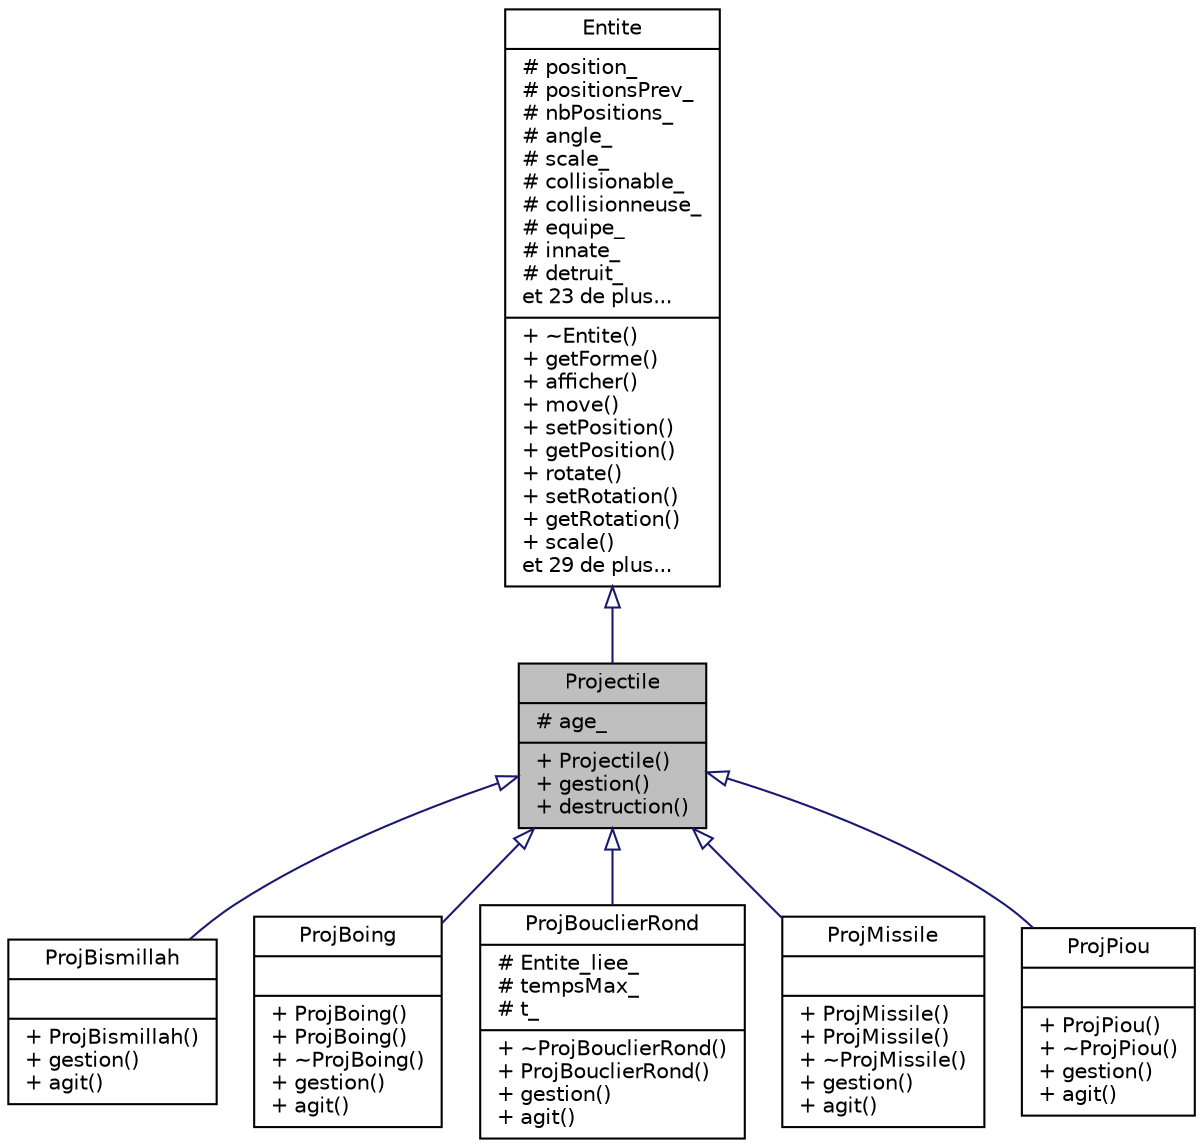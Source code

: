 digraph "Projectile"
{
 // INTERACTIVE_SVG=YES
  edge [fontname="Helvetica",fontsize="10",labelfontname="Helvetica",labelfontsize="10"];
  node [fontname="Helvetica",fontsize="10",shape=record];
  Node0 [label="{Projectile\n|# age_\l|+ Projectile()\l+ gestion()\l+ destruction()\l}",height=0.2,width=0.4,color="black", fillcolor="grey75", style="filled", fontcolor="black"];
  Node1 -> Node0 [dir="back",color="midnightblue",fontsize="10",style="solid",arrowtail="onormal"];
  Node1 [label="{Entite\n|# position_\l# positionsPrev_\l# nbPositions_\l# angle_\l# scale_\l# collisionable_\l# collisionneuse_\l# equipe_\l# innate_\l# detruit_\let 23 de plus...\l|+ ~Entite()\l+ getForme()\l+ afficher()\l+ move()\l+ setPosition()\l+ getPosition()\l+ rotate()\l+ setRotation()\l+ getRotation()\l+ scale()\let 29 de plus...\l}",height=0.2,width=0.4,color="black", fillcolor="white", style="filled",URL="$class_entite.html",tooltip="Classe virtuelle qui définit une entité "];
  Node0 -> Node2 [dir="back",color="midnightblue",fontsize="10",style="solid",arrowtail="onormal"];
  Node2 [label="{ProjBismillah\n||+ ProjBismillah()\l+ gestion()\l+ agit()\l}",height=0.2,width=0.4,color="black", fillcolor="white", style="filled",URL="$class_proj_bismillah.html"];
  Node0 -> Node3 [dir="back",color="midnightblue",fontsize="10",style="solid",arrowtail="onormal"];
  Node3 [label="{ProjBoing\n||+ ProjBoing()\l+ ProjBoing()\l+ ~ProjBoing()\l+ gestion()\l+ agit()\l}",height=0.2,width=0.4,color="black", fillcolor="white", style="filled",URL="$class_proj_boing.html",tooltip="Projectile de test. "];
  Node0 -> Node4 [dir="back",color="midnightblue",fontsize="10",style="solid",arrowtail="onormal"];
  Node4 [label="{ProjBouclierRond\n|# Entite_liee_\l# tempsMax_\l# t_\l|+ ~ProjBouclierRond()\l+ ProjBouclierRond()\l+ gestion()\l+ agit()\l}",height=0.2,width=0.4,color="black", fillcolor="white", style="filled",URL="$class_proj_bouclier_rond.html"];
  Node0 -> Node5 [dir="back",color="midnightblue",fontsize="10",style="solid",arrowtail="onormal"];
  Node5 [label="{ProjMissile\n||+ ProjMissile()\l+ ProjMissile()\l+ ~ProjMissile()\l+ gestion()\l+ agit()\l}",height=0.2,width=0.4,color="black", fillcolor="white", style="filled",URL="$class_proj_missile.html"];
  Node0 -> Node6 [dir="back",color="midnightblue",fontsize="10",style="solid",arrowtail="onormal"];
  Node6 [label="{ProjPiou\n||+ ProjPiou()\l+ ~ProjPiou()\l+ gestion()\l+ agit()\l}",height=0.2,width=0.4,color="black", fillcolor="white", style="filled",URL="$class_proj_piou.html",tooltip="Projectile de test. "];
}
